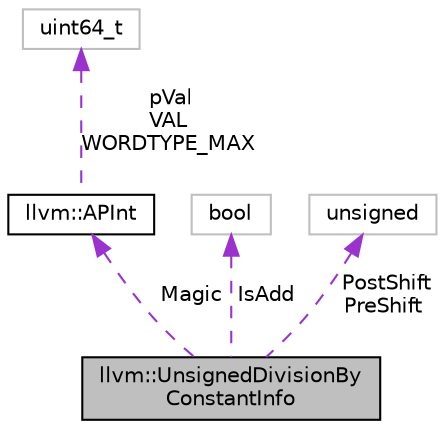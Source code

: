 digraph "llvm::UnsignedDivisionByConstantInfo"
{
 // LATEX_PDF_SIZE
  bgcolor="transparent";
  edge [fontname="Helvetica",fontsize="10",labelfontname="Helvetica",labelfontsize="10"];
  node [fontname="Helvetica",fontsize="10",shape=record];
  Node1 [label="llvm::UnsignedDivisionBy\lConstantInfo",height=0.2,width=0.4,color="black", fillcolor="grey75", style="filled", fontcolor="black",tooltip="Magic data for optimising unsigned division by a constant."];
  Node2 -> Node1 [dir="back",color="darkorchid3",fontsize="10",style="dashed",label=" Magic" ,fontname="Helvetica"];
  Node2 [label="llvm::APInt",height=0.2,width=0.4,color="black",URL="$classllvm_1_1APInt.html",tooltip="Class for arbitrary precision integers."];
  Node3 -> Node2 [dir="back",color="darkorchid3",fontsize="10",style="dashed",label=" pVal\nVAL\nWORDTYPE_MAX" ,fontname="Helvetica"];
  Node3 [label="uint64_t",height=0.2,width=0.4,color="grey75",tooltip=" "];
  Node4 -> Node1 [dir="back",color="darkorchid3",fontsize="10",style="dashed",label=" IsAdd" ,fontname="Helvetica"];
  Node4 [label="bool",height=0.2,width=0.4,color="grey75",tooltip=" "];
  Node5 -> Node1 [dir="back",color="darkorchid3",fontsize="10",style="dashed",label=" PostShift\nPreShift" ,fontname="Helvetica"];
  Node5 [label="unsigned",height=0.2,width=0.4,color="grey75",tooltip=" "];
}
